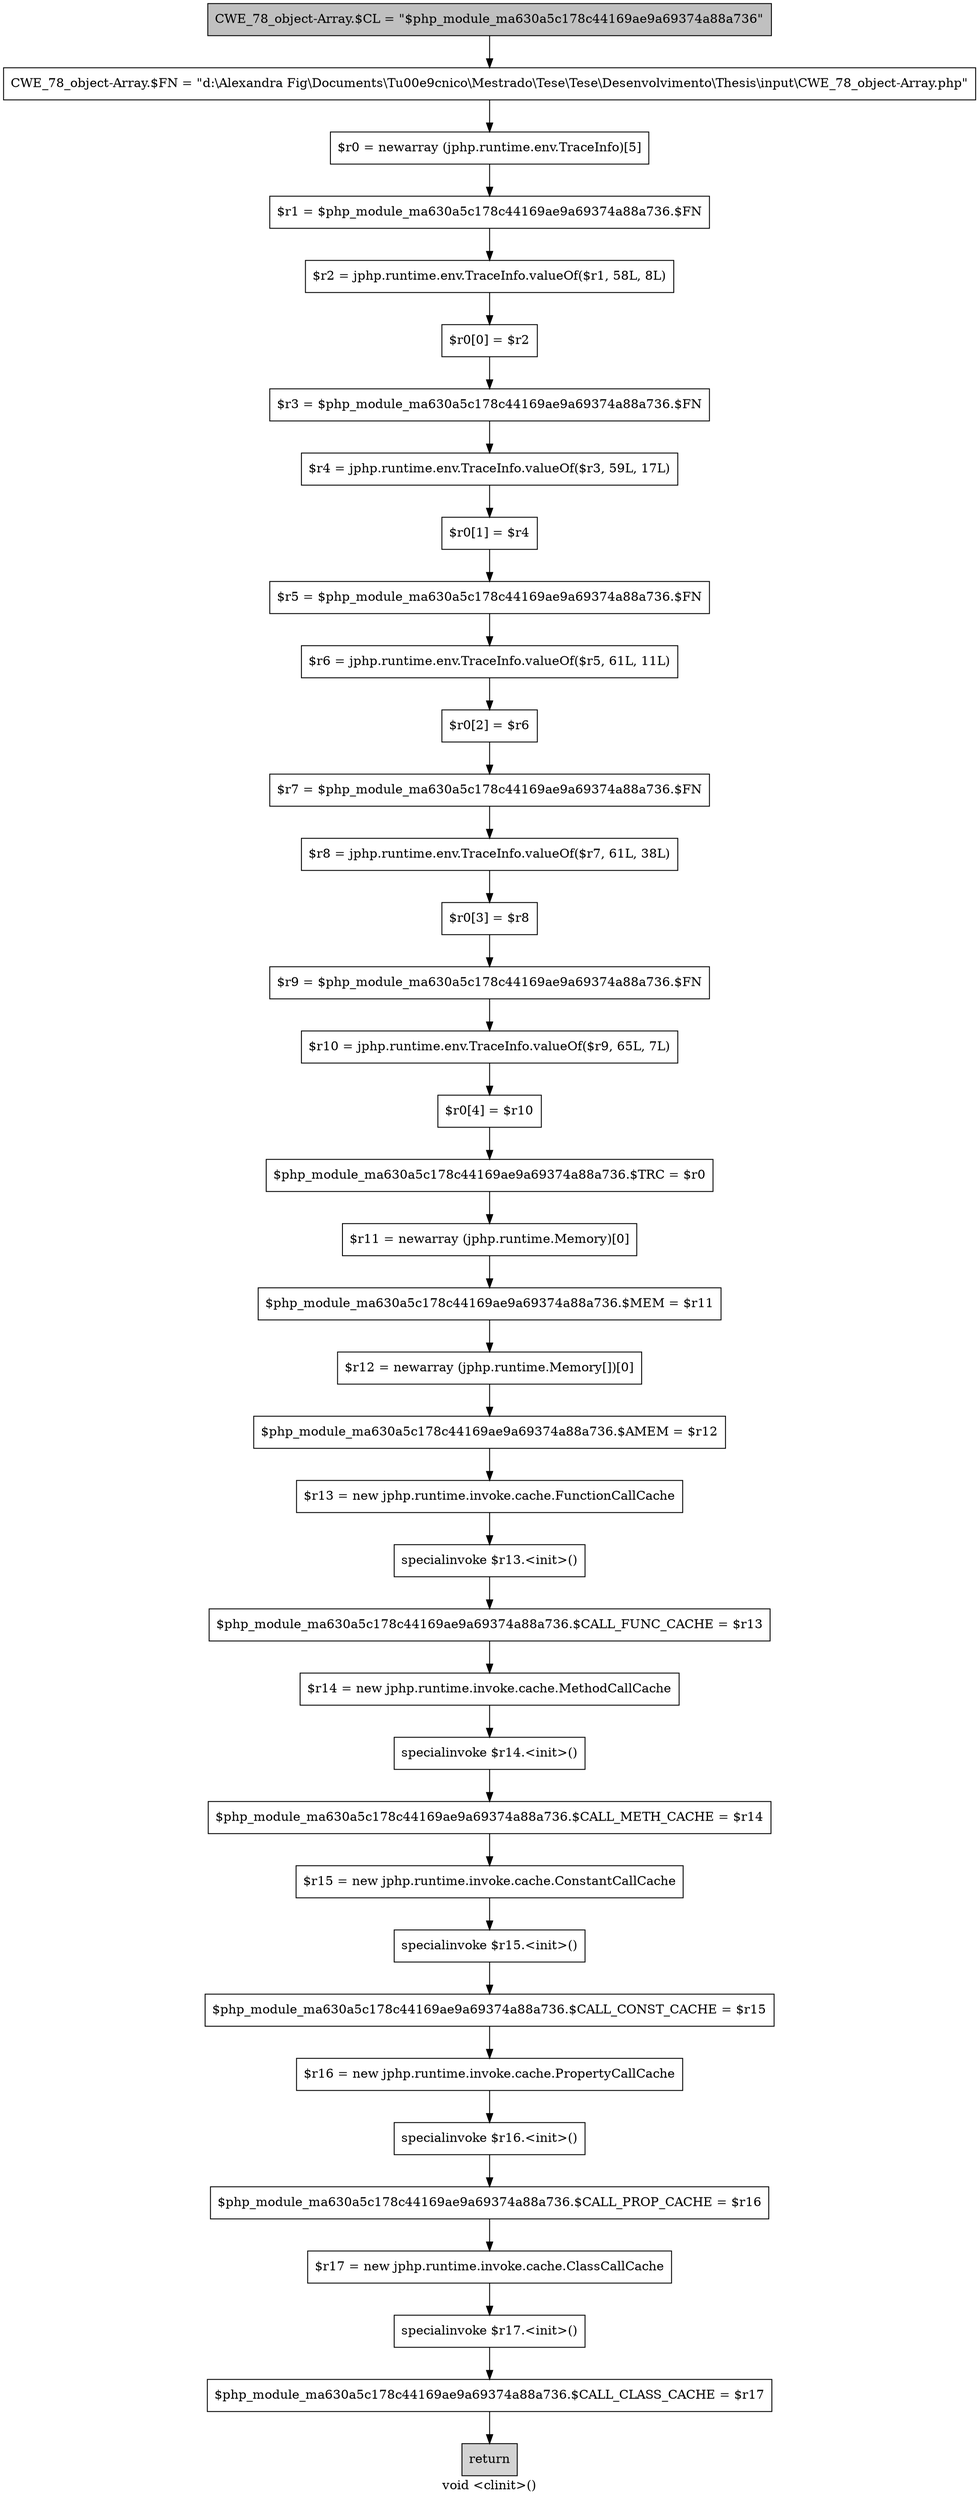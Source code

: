 digraph "void <clinit>()" {
    label="void <clinit>()";
    node [shape=box];
    "0" [style=filled,fillcolor=gray,label="CWE_78_object-Array.$CL = \"$php_module_ma630a5c178c44169ae9a69374a88a736\"",];
    "1" [label="CWE_78_object-Array.$FN = \"d:\\Alexandra Fig\\Documents\\T\u00e9cnico\\Mestrado\\Tese\\Tese\\Desenvolvimento\\Thesis\\input\\CWE_78_object-Array.php\"",];
    "0"->"1";
    "2" [label="$r0 = newarray (jphp.runtime.env.TraceInfo)[5]",];
    "1"->"2";
    "3" [label="$r1 = $php_module_ma630a5c178c44169ae9a69374a88a736.$FN",];
    "2"->"3";
    "4" [label="$r2 = jphp.runtime.env.TraceInfo.valueOf($r1, 58L, 8L)",];
    "3"->"4";
    "5" [label="$r0[0] = $r2",];
    "4"->"5";
    "6" [label="$r3 = $php_module_ma630a5c178c44169ae9a69374a88a736.$FN",];
    "5"->"6";
    "7" [label="$r4 = jphp.runtime.env.TraceInfo.valueOf($r3, 59L, 17L)",];
    "6"->"7";
    "8" [label="$r0[1] = $r4",];
    "7"->"8";
    "9" [label="$r5 = $php_module_ma630a5c178c44169ae9a69374a88a736.$FN",];
    "8"->"9";
    "10" [label="$r6 = jphp.runtime.env.TraceInfo.valueOf($r5, 61L, 11L)",];
    "9"->"10";
    "11" [label="$r0[2] = $r6",];
    "10"->"11";
    "12" [label="$r7 = $php_module_ma630a5c178c44169ae9a69374a88a736.$FN",];
    "11"->"12";
    "13" [label="$r8 = jphp.runtime.env.TraceInfo.valueOf($r7, 61L, 38L)",];
    "12"->"13";
    "14" [label="$r0[3] = $r8",];
    "13"->"14";
    "15" [label="$r9 = $php_module_ma630a5c178c44169ae9a69374a88a736.$FN",];
    "14"->"15";
    "16" [label="$r10 = jphp.runtime.env.TraceInfo.valueOf($r9, 65L, 7L)",];
    "15"->"16";
    "17" [label="$r0[4] = $r10",];
    "16"->"17";
    "18" [label="$php_module_ma630a5c178c44169ae9a69374a88a736.$TRC = $r0",];
    "17"->"18";
    "19" [label="$r11 = newarray (jphp.runtime.Memory)[0]",];
    "18"->"19";
    "20" [label="$php_module_ma630a5c178c44169ae9a69374a88a736.$MEM = $r11",];
    "19"->"20";
    "21" [label="$r12 = newarray (jphp.runtime.Memory[])[0]",];
    "20"->"21";
    "22" [label="$php_module_ma630a5c178c44169ae9a69374a88a736.$AMEM = $r12",];
    "21"->"22";
    "23" [label="$r13 = new jphp.runtime.invoke.cache.FunctionCallCache",];
    "22"->"23";
    "24" [label="specialinvoke $r13.<init>()",];
    "23"->"24";
    "25" [label="$php_module_ma630a5c178c44169ae9a69374a88a736.$CALL_FUNC_CACHE = $r13",];
    "24"->"25";
    "26" [label="$r14 = new jphp.runtime.invoke.cache.MethodCallCache",];
    "25"->"26";
    "27" [label="specialinvoke $r14.<init>()",];
    "26"->"27";
    "28" [label="$php_module_ma630a5c178c44169ae9a69374a88a736.$CALL_METH_CACHE = $r14",];
    "27"->"28";
    "29" [label="$r15 = new jphp.runtime.invoke.cache.ConstantCallCache",];
    "28"->"29";
    "30" [label="specialinvoke $r15.<init>()",];
    "29"->"30";
    "31" [label="$php_module_ma630a5c178c44169ae9a69374a88a736.$CALL_CONST_CACHE = $r15",];
    "30"->"31";
    "32" [label="$r16 = new jphp.runtime.invoke.cache.PropertyCallCache",];
    "31"->"32";
    "33" [label="specialinvoke $r16.<init>()",];
    "32"->"33";
    "34" [label="$php_module_ma630a5c178c44169ae9a69374a88a736.$CALL_PROP_CACHE = $r16",];
    "33"->"34";
    "35" [label="$r17 = new jphp.runtime.invoke.cache.ClassCallCache",];
    "34"->"35";
    "36" [label="specialinvoke $r17.<init>()",];
    "35"->"36";
    "37" [label="$php_module_ma630a5c178c44169ae9a69374a88a736.$CALL_CLASS_CACHE = $r17",];
    "36"->"37";
    "38" [style=filled,fillcolor=lightgray,label="return",];
    "37"->"38";
}
